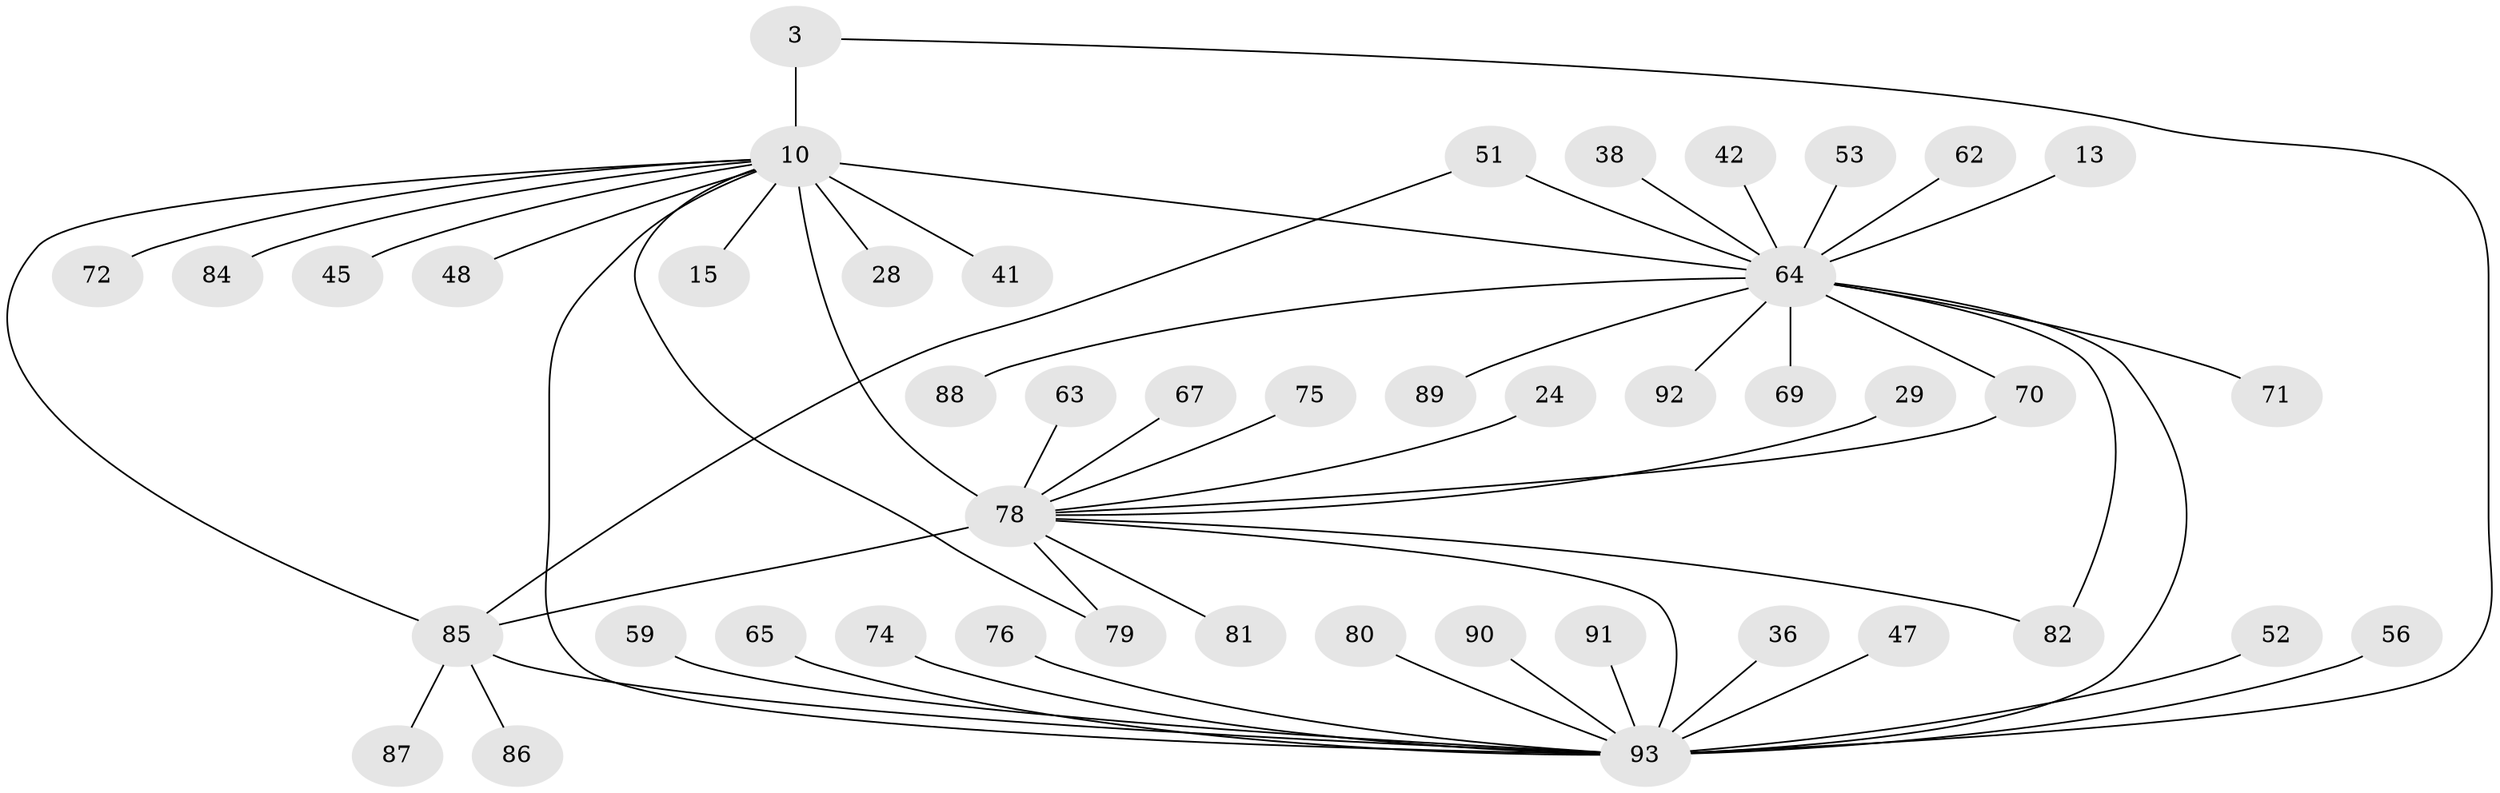 // original degree distribution, {6: 0.03225806451612903, 21: 0.010752688172043012, 3: 0.10752688172043011, 2: 0.1827956989247312, 16: 0.010752688172043012, 1: 0.4838709677419355, 7: 0.021505376344086023, 10: 0.010752688172043012, 9: 0.010752688172043012, 13: 0.010752688172043012, 5: 0.043010752688172046, 4: 0.07526881720430108}
// Generated by graph-tools (version 1.1) at 2025/47/03/09/25 04:47:16]
// undirected, 46 vertices, 54 edges
graph export_dot {
graph [start="1"]
  node [color=gray90,style=filled];
  3;
  10 [super="+2"];
  13;
  15;
  24;
  28;
  29;
  36;
  38;
  41;
  42;
  45;
  47;
  48;
  51 [super="+34"];
  52;
  53;
  56;
  59;
  62;
  63;
  64 [super="+39+11"];
  65 [super="+43"];
  67;
  69;
  70;
  71 [super="+33"];
  72;
  74 [super="+23+19"];
  75;
  76 [super="+50"];
  78 [super="+46+22+21+58+73+66"];
  79 [super="+32"];
  80;
  81;
  82;
  84 [super="+25+8"];
  85 [super="+68+83+54"];
  86;
  87 [super="+77"];
  88;
  89;
  90;
  91;
  92;
  93 [super="+55+26+35+27+31"];
  3 -- 10 [weight=2];
  3 -- 93;
  10 -- 41;
  10 -- 45;
  10 -- 72;
  10 -- 79 [weight=2];
  10 -- 15;
  10 -- 28;
  10 -- 93;
  10 -- 48;
  10 -- 78 [weight=10];
  10 -- 64 [weight=3];
  10 -- 85 [weight=2];
  10 -- 84 [weight=2];
  13 -- 64;
  24 -- 78;
  29 -- 78;
  36 -- 93;
  38 -- 64;
  42 -- 64;
  47 -- 93;
  51 -- 64 [weight=3];
  51 -- 85 [weight=2];
  52 -- 93;
  53 -- 64;
  56 -- 93;
  59 -- 93;
  62 -- 64;
  63 -- 78;
  64 -- 70;
  64 -- 82;
  64 -- 88;
  64 -- 69;
  64 -- 71;
  64 -- 89;
  64 -- 92;
  64 -- 93 [weight=5];
  65 -- 93;
  67 -- 78;
  70 -- 78;
  74 -- 93 [weight=2];
  75 -- 78;
  76 -- 93;
  78 -- 82;
  78 -- 81;
  78 -- 85;
  78 -- 93 [weight=2];
  78 -- 79;
  80 -- 93;
  85 -- 86;
  85 -- 87;
  85 -- 93 [weight=3];
  90 -- 93;
  91 -- 93;
}
